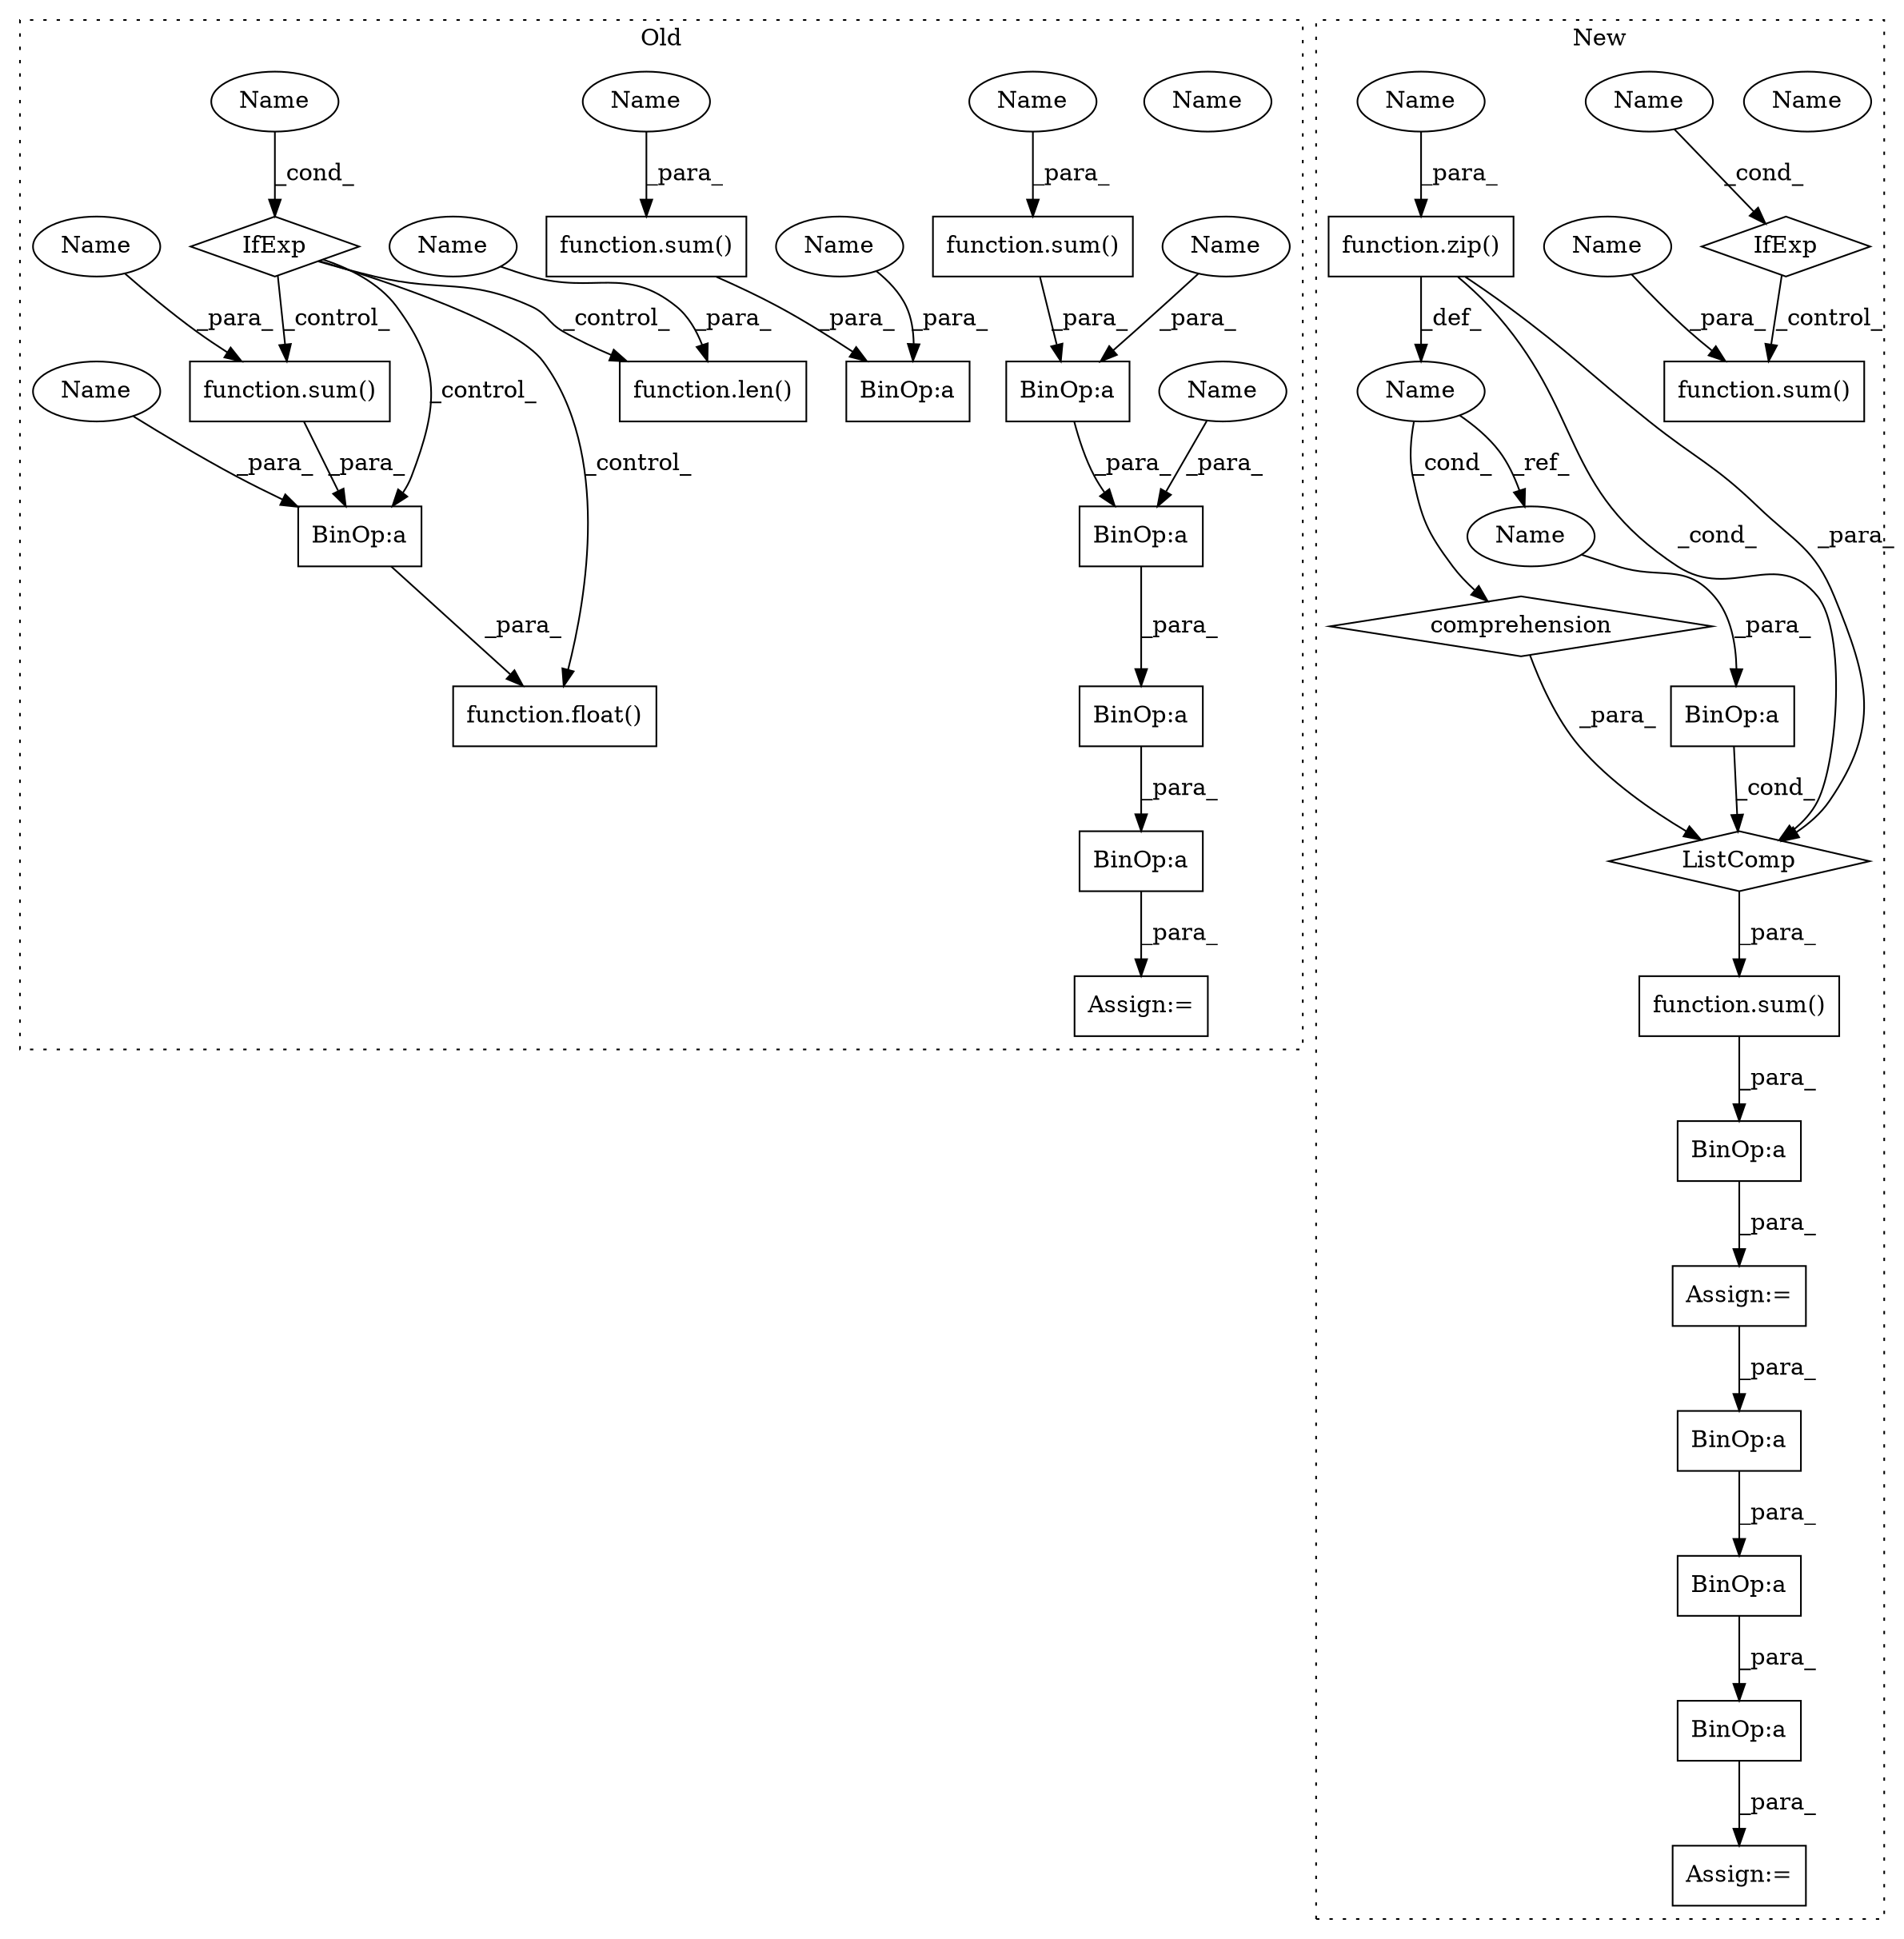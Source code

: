 digraph G {
subgraph cluster0 {
1 [label="function.float()" a="75" s="13662,13705" l="6,1" shape="box"];
9 [label="function.sum()" a="75" s="13668,13685" l="4,1" shape="box"];
10 [label="function.sum()" a="75" s="13479,13496" l="4,1" shape="box"];
12 [label="BinOp:a" a="82" s="13468" l="40" shape="box"];
13 [label="BinOp:a" a="82" s="13686" l="3" shape="box"];
16 [label="IfExp" a="51" s="13627,13648" l="12,14" shape="diamond"];
18 [label="Name" a="87" s="13639" l="9" shape="ellipse"];
19 [label="function.len()" a="75" s="13609,13626" l="4,1" shape="box"];
20 [label="BinOp:a" a="82" s="13507" l="28" shape="box"];
23 [label="BinOp:a" a="82" s="13468" l="11" shape="box"];
25 [label="BinOp:a" a="82" s="13534" l="19" shape="box"];
26 [label="BinOp:a" a="82" s="13269" l="3" shape="box"];
27 [label="Assign:=" a="68" s="13438" l="3" shape="box"];
29 [label="function.sum()" a="75" s="13272,13289" l="4,1" shape="box"];
30 [label="Name" a="87" s="13689" l="16" shape="ellipse"];
31 [label="Name" a="87" s="13508" l="16" shape="ellipse"];
32 [label="Name" a="87" s="13252" l="17" shape="ellipse"];
33 [label="Name" a="87" s="13451" l="17" shape="ellipse"];
35 [label="Name" a="87" s="13672" l="13" shape="ellipse"];
36 [label="Name" a="87" s="13276" l="13" shape="ellipse"];
37 [label="Name" a="87" s="13613" l="13" shape="ellipse"];
38 [label="Name" a="87" s="13483" l="13" shape="ellipse"];
42 [label="Name" a="87" s="13639" l="9" shape="ellipse"];
label = "Old";
style="dotted";
}
subgraph cluster1 {
2 [label="function.zip()" a="75" s="14099,14129" l="4,1" shape="box"];
3 [label="function.sum()" a="75" s="14076,14131" l="4,1" shape="box"];
4 [label="BinOp:a" a="82" s="14082" l="3" shape="box"];
5 [label="Name" a="87" s="14094" l="1" shape="ellipse"];
6 [label="comprehension" a="45" s="14087" l="3" shape="diamond"];
7 [label="ListComp" a="106" s="14080" l="51" shape="diamond"];
8 [label="Assign:=" a="68" s="14063" l="3" shape="box"];
11 [label="BinOp:a" a="82" s="14132" l="3" shape="box"];
14 [label="function.sum()" a="75" s="14176,14191" l="4,1" shape="box"];
15 [label="IfExp" a="51" s="14192,14205" l="4,6" shape="diamond"];
17 [label="Name" a="87" s="14196" l="9" shape="ellipse"];
21 [label="BinOp:a" a="82" s="14432" l="23" shape="box"];
22 [label="BinOp:a" a="82" s="14432" l="3" shape="box"];
24 [label="BinOp:a" a="82" s="14454" l="11" shape="box"];
28 [label="Assign:=" a="68" s="14409" l="3" shape="box"];
34 [label="Name" a="87" s="14085" l="1" shape="ellipse"];
39 [label="Name" a="87" s="14196" l="9" shape="ellipse"];
40 [label="Name" a="87" s="14180" l="11" shape="ellipse"];
41 [label="Name" a="87" s="14118" l="11" shape="ellipse"];
label = "New";
style="dotted";
}
2 -> 7 [label="_cond_"];
2 -> 7 [label="_para_"];
2 -> 5 [label="_def_"];
3 -> 11 [label="_para_"];
4 -> 7 [label="_cond_"];
5 -> 34 [label="_ref_"];
5 -> 6 [label="_cond_"];
6 -> 7 [label="_para_"];
7 -> 3 [label="_para_"];
8 -> 22 [label="_para_"];
9 -> 13 [label="_para_"];
10 -> 23 [label="_para_"];
11 -> 8 [label="_para_"];
12 -> 20 [label="_para_"];
13 -> 1 [label="_para_"];
15 -> 14 [label="_control_"];
16 -> 1 [label="_control_"];
16 -> 19 [label="_control_"];
16 -> 13 [label="_control_"];
16 -> 9 [label="_control_"];
20 -> 25 [label="_para_"];
21 -> 24 [label="_para_"];
22 -> 21 [label="_para_"];
23 -> 12 [label="_para_"];
24 -> 28 [label="_para_"];
25 -> 27 [label="_para_"];
29 -> 26 [label="_para_"];
30 -> 13 [label="_para_"];
31 -> 12 [label="_para_"];
32 -> 26 [label="_para_"];
33 -> 23 [label="_para_"];
34 -> 4 [label="_para_"];
35 -> 9 [label="_para_"];
36 -> 29 [label="_para_"];
37 -> 19 [label="_para_"];
38 -> 10 [label="_para_"];
39 -> 15 [label="_cond_"];
40 -> 14 [label="_para_"];
41 -> 2 [label="_para_"];
42 -> 16 [label="_cond_"];
}